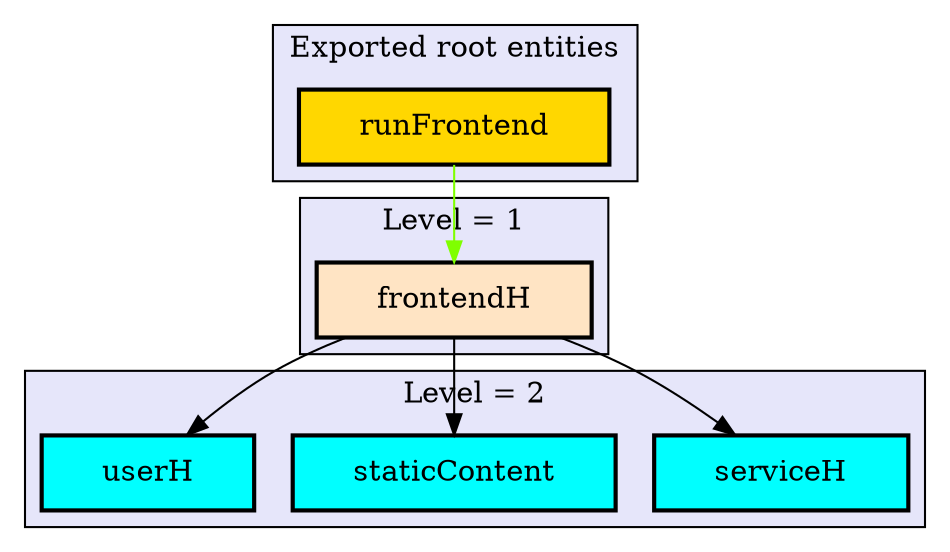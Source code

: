 digraph "Levels within Thentos.Frontend" {
    node [margin="0.4,0.1"
         ,style=filled];
    subgraph cluster_0 {
        graph [label="Exported root entities"
              ,style=filled
              ,fillcolor=lavender];
        2 [label=runFrontend
          ,shape=box
          ,fillcolor=gold
          ,style="filled,bold"];
    }
    subgraph cluster_1 {
        graph [label="Level = 1"
              ,style=filled
              ,fillcolor=lavender];
        1 [label=frontendH
          ,shape=box
          ,fillcolor=bisque
          ,style="filled,bold"];
    }
    subgraph cluster_2 {
        graph [label="Level = 2"
              ,style=filled
              ,fillcolor=lavender];
        3 [label=serviceH
          ,shape=box
          ,fillcolor=cyan
          ,style="filled,bold"];
        4 [label=staticContent
          ,shape=box
          ,fillcolor=cyan
          ,style="filled,bold"];
        5 [label=userH
          ,shape=box
          ,fillcolor=cyan
          ,style="filled,bold"];
    }
    1 -> 3 [penwidth=1,color=black];
    1 -> 4 [penwidth=1,color=black];
    1 -> 5 [penwidth=1,color=black];
    2 -> 1 [penwidth=1
           ,color=chartreuse];
}
